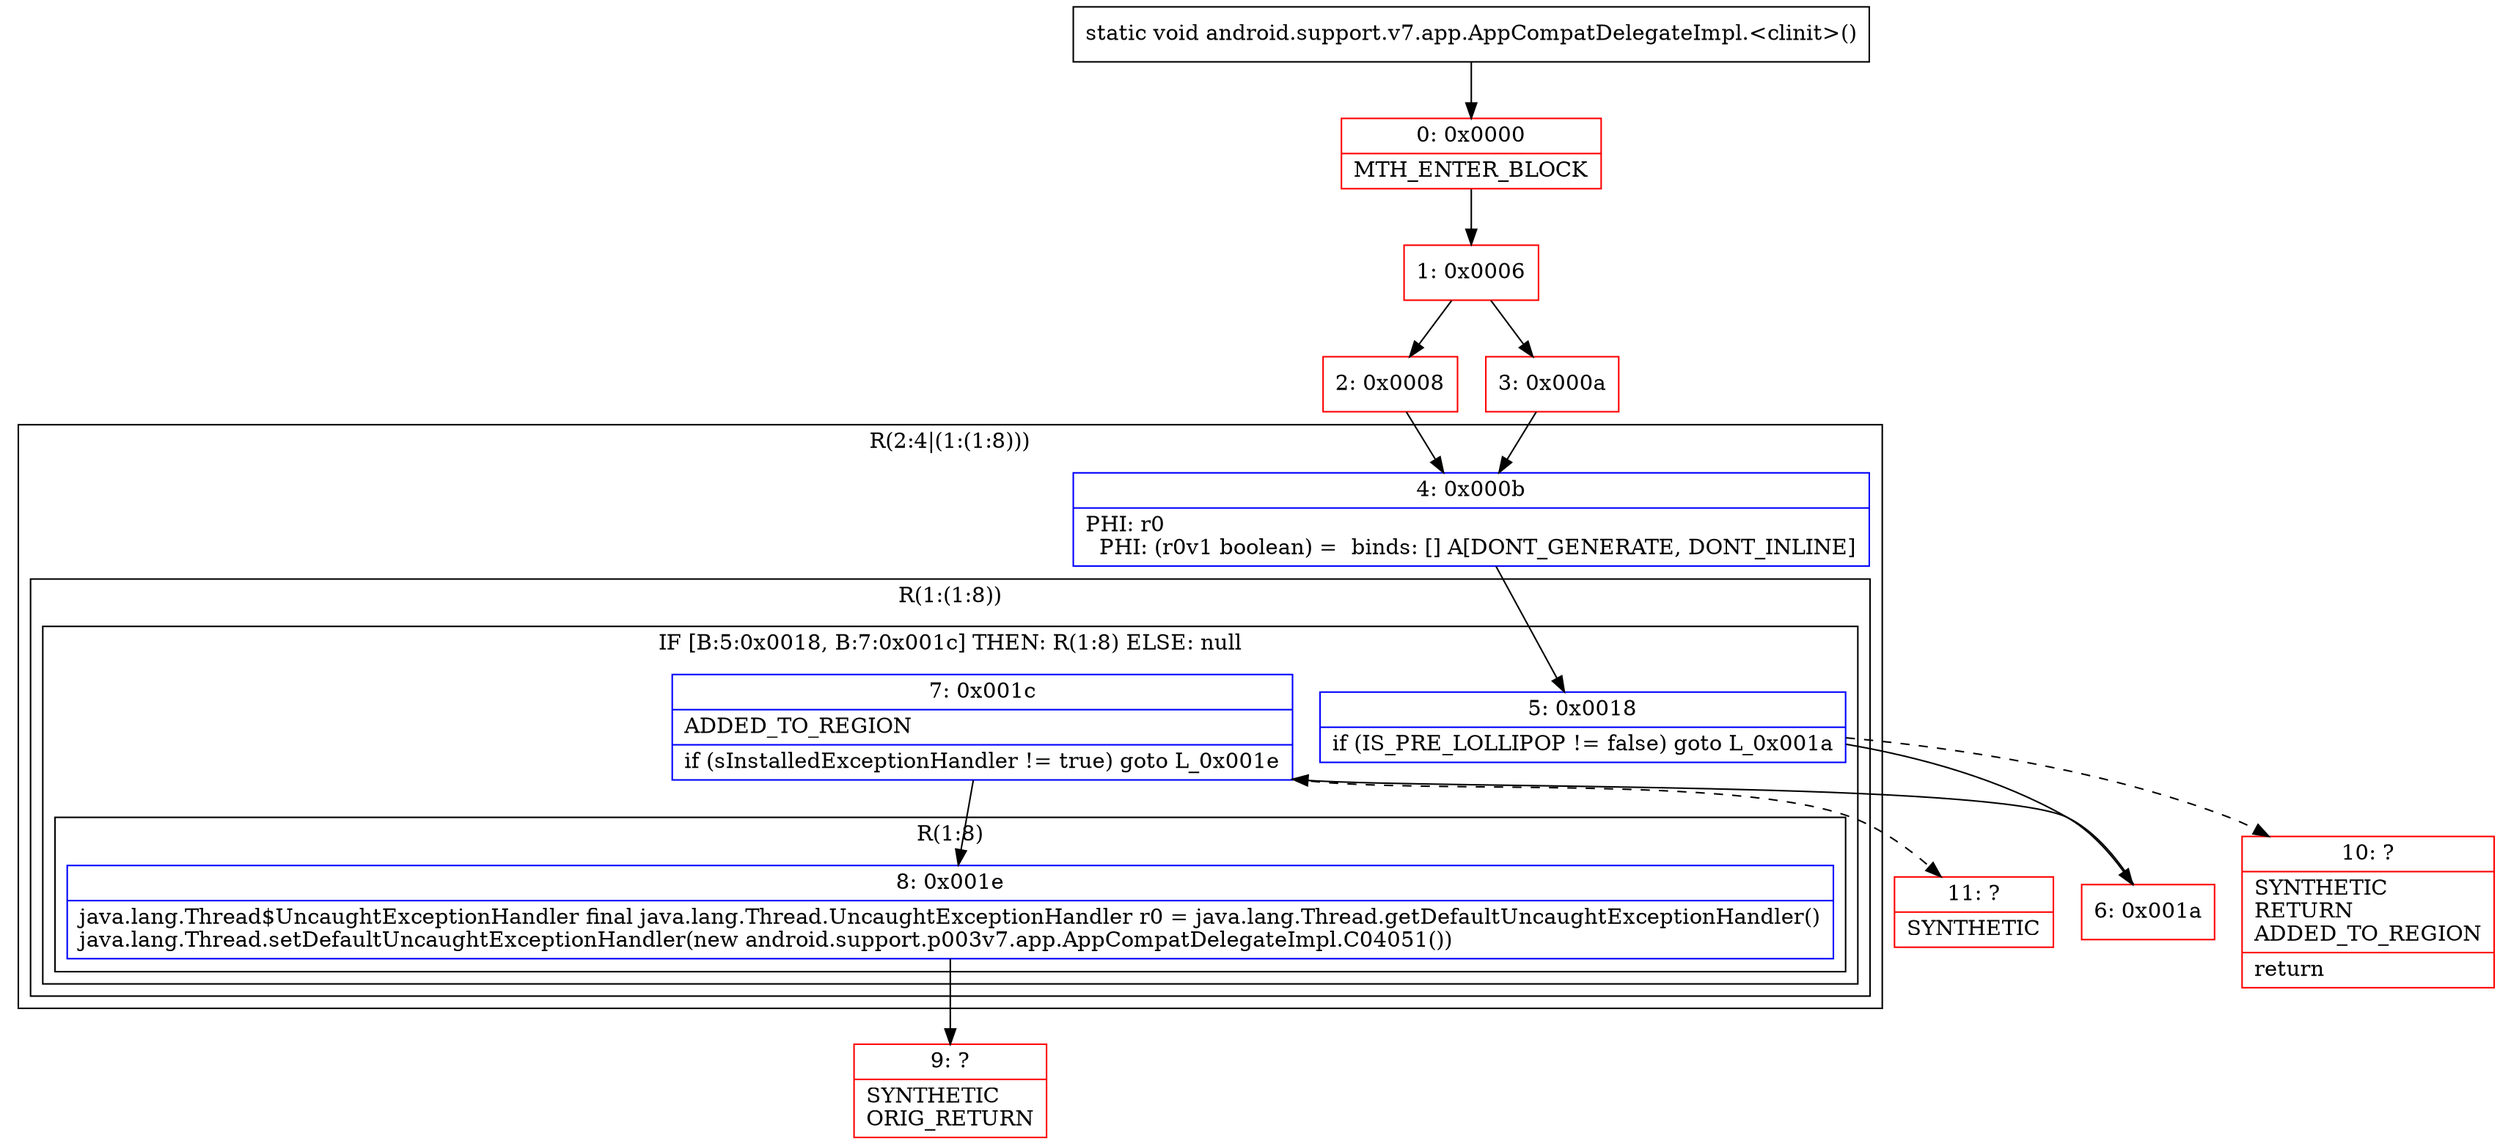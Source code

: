 digraph "CFG forandroid.support.v7.app.AppCompatDelegateImpl.\<clinit\>()V" {
subgraph cluster_Region_914972649 {
label = "R(2:4|(1:(1:8)))";
node [shape=record,color=blue];
Node_4 [shape=record,label="{4\:\ 0x000b|PHI: r0 \l  PHI: (r0v1 boolean) =  binds: [] A[DONT_GENERATE, DONT_INLINE]\l}"];
subgraph cluster_Region_1550367508 {
label = "R(1:(1:8))";
node [shape=record,color=blue];
subgraph cluster_IfRegion_526419329 {
label = "IF [B:5:0x0018, B:7:0x001c] THEN: R(1:8) ELSE: null";
node [shape=record,color=blue];
Node_5 [shape=record,label="{5\:\ 0x0018|if (IS_PRE_LOLLIPOP != false) goto L_0x001a\l}"];
Node_7 [shape=record,label="{7\:\ 0x001c|ADDED_TO_REGION\l|if (sInstalledExceptionHandler != true) goto L_0x001e\l}"];
subgraph cluster_Region_290743232 {
label = "R(1:8)";
node [shape=record,color=blue];
Node_8 [shape=record,label="{8\:\ 0x001e|java.lang.Thread$UncaughtExceptionHandler final java.lang.Thread.UncaughtExceptionHandler r0 = java.lang.Thread.getDefaultUncaughtExceptionHandler()\ljava.lang.Thread.setDefaultUncaughtExceptionHandler(new android.support.p003v7.app.AppCompatDelegateImpl.C04051())\l}"];
}
}
}
}
Node_0 [shape=record,color=red,label="{0\:\ 0x0000|MTH_ENTER_BLOCK\l}"];
Node_1 [shape=record,color=red,label="{1\:\ 0x0006}"];
Node_2 [shape=record,color=red,label="{2\:\ 0x0008}"];
Node_3 [shape=record,color=red,label="{3\:\ 0x000a}"];
Node_6 [shape=record,color=red,label="{6\:\ 0x001a}"];
Node_9 [shape=record,color=red,label="{9\:\ ?|SYNTHETIC\lORIG_RETURN\l}"];
Node_10 [shape=record,color=red,label="{10\:\ ?|SYNTHETIC\lRETURN\lADDED_TO_REGION\l|return\l}"];
Node_11 [shape=record,color=red,label="{11\:\ ?|SYNTHETIC\l}"];
MethodNode[shape=record,label="{static void android.support.v7.app.AppCompatDelegateImpl.\<clinit\>() }"];
MethodNode -> Node_0;
Node_4 -> Node_5;
Node_5 -> Node_6;
Node_5 -> Node_10[style=dashed];
Node_7 -> Node_8;
Node_7 -> Node_11[style=dashed];
Node_8 -> Node_9;
Node_0 -> Node_1;
Node_1 -> Node_2;
Node_1 -> Node_3;
Node_2 -> Node_4;
Node_3 -> Node_4;
Node_6 -> Node_7;
}

